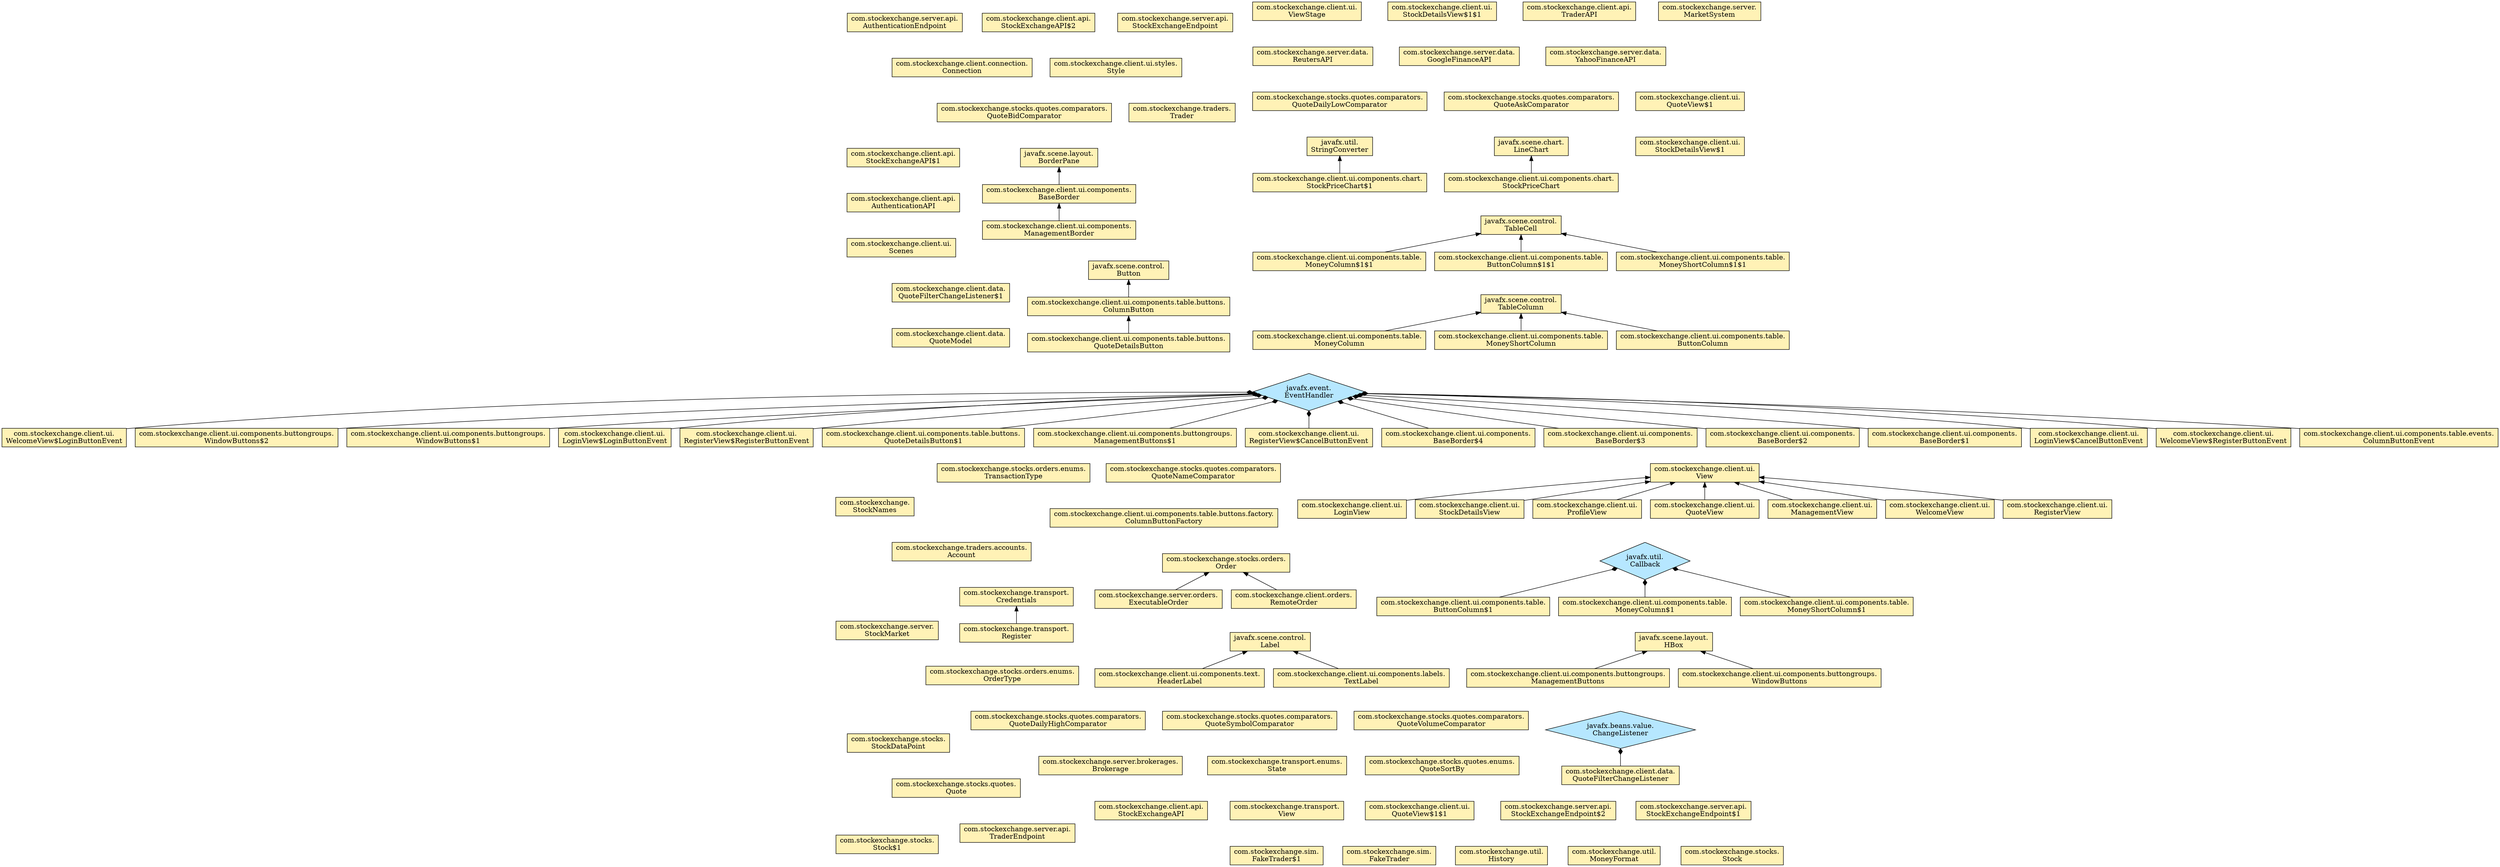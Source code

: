 digraph {
size="1024.0,1280.0";
layout=dot;
rankdir="BT";
overlap=false;
splines=true;
pack=true;

node[shape=box,style=filled,fillcolor="#fff2b6"];
  "com.stockexchange.util.\nMoneyFormat"
  "com.stockexchange.\nStockNames"
  "com.stockexchange.client.ui.\nLoginView"
  "com.stockexchange.client.data.\nQuoteModel"
  "com.stockexchange.client.ui.components.table.\nButtonColumn$1"
  "com.stockexchange.client.ui.\nWelcomeView$LoginButtonEvent"
  "com.stockexchange.util.\nHistory"
  "com.stockexchange.server.orders.\nExecutableOrder"
  "com.stockexchange.traders.\nTrader"
  "com.stockexchange.client.ui.styles.\nStyle"
  "com.stockexchange.client.ui.components.buttongroups.\nWindowButtons$2"
  "com.stockexchange.client.ui.components.buttongroups.\nWindowButtons$1"
  "com.stockexchange.stocks.\nStockDataPoint"
  "com.stockexchange.client.ui.components.table.\nMoneyColumn"
  "com.stockexchange.client.ui.components.table.buttons.\nQuoteDetailsButton"
  "com.stockexchange.client.ui.components.table.\nMoneyShortColumn"
  "com.stockexchange.client.ui.\nQuoteView$1"
  "com.stockexchange.client.ui.\nStockDetailsView$1"
  "com.stockexchange.client.ui.\nStockDetailsView"
  "com.stockexchange.transport.\nCredentials"
  "com.stockexchange.client.ui.components.table.buttons.factory.\nColumnButtonFactory"
  "javafx.scene.layout.\nBorderPane"
  "com.stockexchange.sim.\nFakeTrader"
  "com.stockexchange.server.\nMarketSystem"
  "com.stockexchange.sim.\nFakeTrader$1"
  "com.stockexchange.client.ui.\nProfileView"
  "com.stockexchange.server.api.\nStockExchangeEndpoint$1"
  "com.stockexchange.server.api.\nStockExchangeEndpoint$2"
  "com.stockexchange.client.ui.components.\nBaseBorder"
  "com.stockexchange.stocks.quotes.comparators.\nQuoteNameComparator"
  "com.stockexchange.transport.\nRegister"
  "com.stockexchange.client.ui.components.text.\nHeaderLabel"
  "com.stockexchange.client.ui.components.buttongroups.\nManagementButtons"
  "com.stockexchange.stocks.quotes.comparators.\nQuoteVolumeComparator"
  "javafx.util.\nStringConverter"
  "com.stockexchange.stocks.orders.enums.\nTransactionType"
  "com.stockexchange.transport.enums.\nState"
  "com.stockexchange.client.ui.components.buttongroups.\nWindowButtons"
  "com.stockexchange.stocks.\nStock$1"
  "com.stockexchange.client.data.\nQuoteFilterChangeListener$1"
  "com.stockexchange.server.\nStockMarket"
  "com.stockexchange.client.ui.\nLoginView$LoginButtonEvent"
  "com.stockexchange.client.ui.\nRegisterView$RegisterButtonEvent"
  "javafx.scene.control.\nButton"
  "com.stockexchange.client.ui.\nQuoteView$1$1"
  "com.stockexchange.client.ui.\nQuoteView"
  "com.stockexchange.client.ui.components.table.\nButtonColumn"
  "com.stockexchange.client.ui.components.table.\nMoneyColumn$1$1"
  "com.stockexchange.server.brokerages.\nBrokerage"
  "com.stockexchange.client.ui.components.labels.\nTextLabel"
  "com.stockexchange.transport.\nView"
  "com.stockexchange.stocks.quotes.comparators.\nQuoteSymbolComparator"
  "com.stockexchange.stocks.\nStock"
  "com.stockexchange.client.ui.components.table.\nMoneyColumn$1"
  "com.stockexchange.client.api.\nStockExchangeAPI"
  "com.stockexchange.client.ui.components.table.buttons.\nQuoteDetailsButton$1"
  "com.stockexchange.server.api.\nTraderEndpoint"
  "com.stockexchange.client.ui.components.chart.\nStockPriceChart$1"
  "com.stockexchange.client.ui.components.table.\nMoneyShortColumn$1"
  "com.stockexchange.client.ui.\nManagementView"
  "javafx.scene.layout.\nHBox"
  "com.stockexchange.client.ui.components.chart.\nStockPriceChart"
  "com.stockexchange.client.ui.\nScenes"
  "com.stockexchange.client.api.\nAuthenticationAPI"
  "com.stockexchange.client.ui.components.table.\nButtonColumn$1$1"
  "com.stockexchange.client.ui.components.buttongroups.\nManagementButtons$1"
  "com.stockexchange.client.ui.\nRegisterView$CancelButtonEvent"
  "com.stockexchange.client.orders.\nRemoteOrder"
  "com.stockexchange.stocks.orders.enums.\nOrderType"
  "com.stockexchange.client.api.\nStockExchangeAPI$1"
  "com.stockexchange.server.api.\nAuthenticationEndpoint"
  "com.stockexchange.traders.accounts.\nAccount"
  "com.stockexchange.client.api.\nStockExchangeAPI$2"
  "com.stockexchange.stocks.quotes.\nQuote"
  "com.stockexchange.client.data.\nQuoteFilterChangeListener"
  "com.stockexchange.client.ui.components.\nBaseBorder$4"
  "com.stockexchange.client.ui.components.\nBaseBorder$3"
  "com.stockexchange.client.ui.components.\nBaseBorder$2"
  "com.stockexchange.server.api.\nStockExchangeEndpoint"
  "com.stockexchange.client.ui.components.\nBaseBorder$1"
  "com.stockexchange.server.data.\nReutersAPI"
  "com.stockexchange.server.data.\nGoogleFinanceAPI"
  "com.stockexchange.client.ui.\nWelcomeView"
  "com.stockexchange.stocks.quotes.comparators.\nQuoteDailyHighComparator"
  "com.stockexchange.client.ui.\nLoginView$CancelButtonEvent"
  "javafx.scene.control.\nTableColumn"
  "javafx.scene.chart.\nLineChart"
  "javafx.scene.control.\nTableCell"
  "com.stockexchange.client.ui.\nWelcomeView$RegisterButtonEvent"
  "com.stockexchange.client.ui.components.table.buttons.\nColumnButton"
  "com.stockexchange.client.ui.\nRegisterView"
  "com.stockexchange.stocks.quotes.comparators.\nQuoteBidComparator"
  "javafx.scene.control.\nLabel"
  "com.stockexchange.client.ui.\nViewStage"
  "com.stockexchange.client.ui.components.table.\nMoneyShortColumn$1$1"
  "com.stockexchange.client.ui.\nStockDetailsView$1$1"
  "com.stockexchange.client.ui.components.\nManagementBorder"
  "com.stockexchange.stocks.orders.\nOrder"
  "com.stockexchange.stocks.quotes.comparators.\nQuoteDailyLowComparator"
  "com.stockexchange.stocks.quotes.enums.\nQuoteSortBy"
  "com.stockexchange.client.ui.components.table.events.\nColumnButtonEvent"
  "com.stockexchange.client.connection.\nConnection"
  "com.stockexchange.stocks.quotes.comparators.\nQuoteAskComparator"
  "com.stockexchange.server.data.\nYahooFinanceAPI"
  "com.stockexchange.client.api.\nTraderAPI"
  "com.stockexchange.client.ui.\nView"

node[shape=diamond,style=filled,fillcolor="#b6e7ff"];
  "javafx.event.\nEventHandler"
  "javafx.util.\nCallback"
  "javafx.beans.value.\nChangeListener"

node[shape=oval,style=filled,fillcolor="#f3c9ff"];

  "com.stockexchange.client.ui.\nLoginView" -> "com.stockexchange.client.ui.\nView"
  "com.stockexchange.client.ui.components.table.\nButtonColumn$1" -> "javafx.util.\nCallback" [arrowhead=diamond]
  "com.stockexchange.client.ui.\nWelcomeView$LoginButtonEvent" -> "javafx.event.\nEventHandler" [arrowhead=diamond]
  "com.stockexchange.server.orders.\nExecutableOrder" -> "com.stockexchange.stocks.orders.\nOrder"
  "com.stockexchange.client.ui.components.buttongroups.\nWindowButtons$2" -> "javafx.event.\nEventHandler" [arrowhead=diamond]
  "com.stockexchange.client.ui.components.buttongroups.\nWindowButtons$1" -> "javafx.event.\nEventHandler" [arrowhead=diamond]
  "com.stockexchange.client.ui.components.table.\nMoneyColumn" -> "javafx.scene.control.\nTableColumn"
  "com.stockexchange.client.ui.components.table.buttons.\nQuoteDetailsButton" -> "com.stockexchange.client.ui.components.table.buttons.\nColumnButton"
  "com.stockexchange.client.ui.components.table.\nMoneyShortColumn" -> "javafx.scene.control.\nTableColumn"
  "com.stockexchange.client.ui.\nStockDetailsView" -> "com.stockexchange.client.ui.\nView"
  "com.stockexchange.client.ui.\nProfileView" -> "com.stockexchange.client.ui.\nView"
  "com.stockexchange.client.ui.components.\nBaseBorder" -> "javafx.scene.layout.\nBorderPane"
  "com.stockexchange.transport.\nRegister" -> "com.stockexchange.transport.\nCredentials"
  "com.stockexchange.client.ui.components.text.\nHeaderLabel" -> "javafx.scene.control.\nLabel"
  "com.stockexchange.client.ui.components.buttongroups.\nManagementButtons" -> "javafx.scene.layout.\nHBox"
  "com.stockexchange.client.ui.components.buttongroups.\nWindowButtons" -> "javafx.scene.layout.\nHBox"
  "com.stockexchange.client.ui.\nLoginView$LoginButtonEvent" -> "javafx.event.\nEventHandler" [arrowhead=diamond]
  "com.stockexchange.client.ui.\nRegisterView$RegisterButtonEvent" -> "javafx.event.\nEventHandler" [arrowhead=diamond]
  "com.stockexchange.client.ui.\nQuoteView" -> "com.stockexchange.client.ui.\nView"
  "com.stockexchange.client.ui.components.table.\nButtonColumn" -> "javafx.scene.control.\nTableColumn"
  "com.stockexchange.client.ui.components.table.\nMoneyColumn$1$1" -> "javafx.scene.control.\nTableCell"
  "com.stockexchange.client.ui.components.labels.\nTextLabel" -> "javafx.scene.control.\nLabel"
  "com.stockexchange.client.ui.components.table.\nMoneyColumn$1" -> "javafx.util.\nCallback" [arrowhead=diamond]
  "com.stockexchange.client.ui.components.table.buttons.\nQuoteDetailsButton$1" -> "javafx.event.\nEventHandler" [arrowhead=diamond]
  "com.stockexchange.client.ui.components.chart.\nStockPriceChart$1" -> "javafx.util.\nStringConverter"
  "com.stockexchange.client.ui.components.table.\nMoneyShortColumn$1" -> "javafx.util.\nCallback" [arrowhead=diamond]
  "com.stockexchange.client.ui.\nManagementView" -> "com.stockexchange.client.ui.\nView"
  "com.stockexchange.client.ui.components.chart.\nStockPriceChart" -> "javafx.scene.chart.\nLineChart"
  "com.stockexchange.client.ui.components.table.\nButtonColumn$1$1" -> "javafx.scene.control.\nTableCell"
  "com.stockexchange.client.ui.components.buttongroups.\nManagementButtons$1" -> "javafx.event.\nEventHandler" [arrowhead=diamond]
  "com.stockexchange.client.ui.\nRegisterView$CancelButtonEvent" -> "javafx.event.\nEventHandler" [arrowhead=diamond]
  "com.stockexchange.client.orders.\nRemoteOrder" -> "com.stockexchange.stocks.orders.\nOrder"
  "com.stockexchange.client.data.\nQuoteFilterChangeListener" -> "javafx.beans.value.\nChangeListener" [arrowhead=diamond]
  "com.stockexchange.client.ui.components.\nBaseBorder$4" -> "javafx.event.\nEventHandler" [arrowhead=diamond]
  "com.stockexchange.client.ui.components.\nBaseBorder$3" -> "javafx.event.\nEventHandler" [arrowhead=diamond]
  "com.stockexchange.client.ui.components.\nBaseBorder$2" -> "javafx.event.\nEventHandler" [arrowhead=diamond]
  "com.stockexchange.client.ui.components.\nBaseBorder$1" -> "javafx.event.\nEventHandler" [arrowhead=diamond]
  "com.stockexchange.client.ui.\nWelcomeView" -> "com.stockexchange.client.ui.\nView"
  "com.stockexchange.client.ui.\nLoginView$CancelButtonEvent" -> "javafx.event.\nEventHandler" [arrowhead=diamond]
  "com.stockexchange.client.ui.\nWelcomeView$RegisterButtonEvent" -> "javafx.event.\nEventHandler" [arrowhead=diamond]
  "com.stockexchange.client.ui.components.table.buttons.\nColumnButton" -> "javafx.scene.control.\nButton"
  "com.stockexchange.client.ui.\nRegisterView" -> "com.stockexchange.client.ui.\nView"
  "com.stockexchange.client.ui.components.table.\nMoneyShortColumn$1$1" -> "javafx.scene.control.\nTableCell"
  "com.stockexchange.client.ui.components.\nManagementBorder" -> "com.stockexchange.client.ui.components.\nBaseBorder"
  "com.stockexchange.client.ui.components.table.events.\nColumnButtonEvent" -> "javafx.event.\nEventHandler" [arrowhead=diamond]
}
